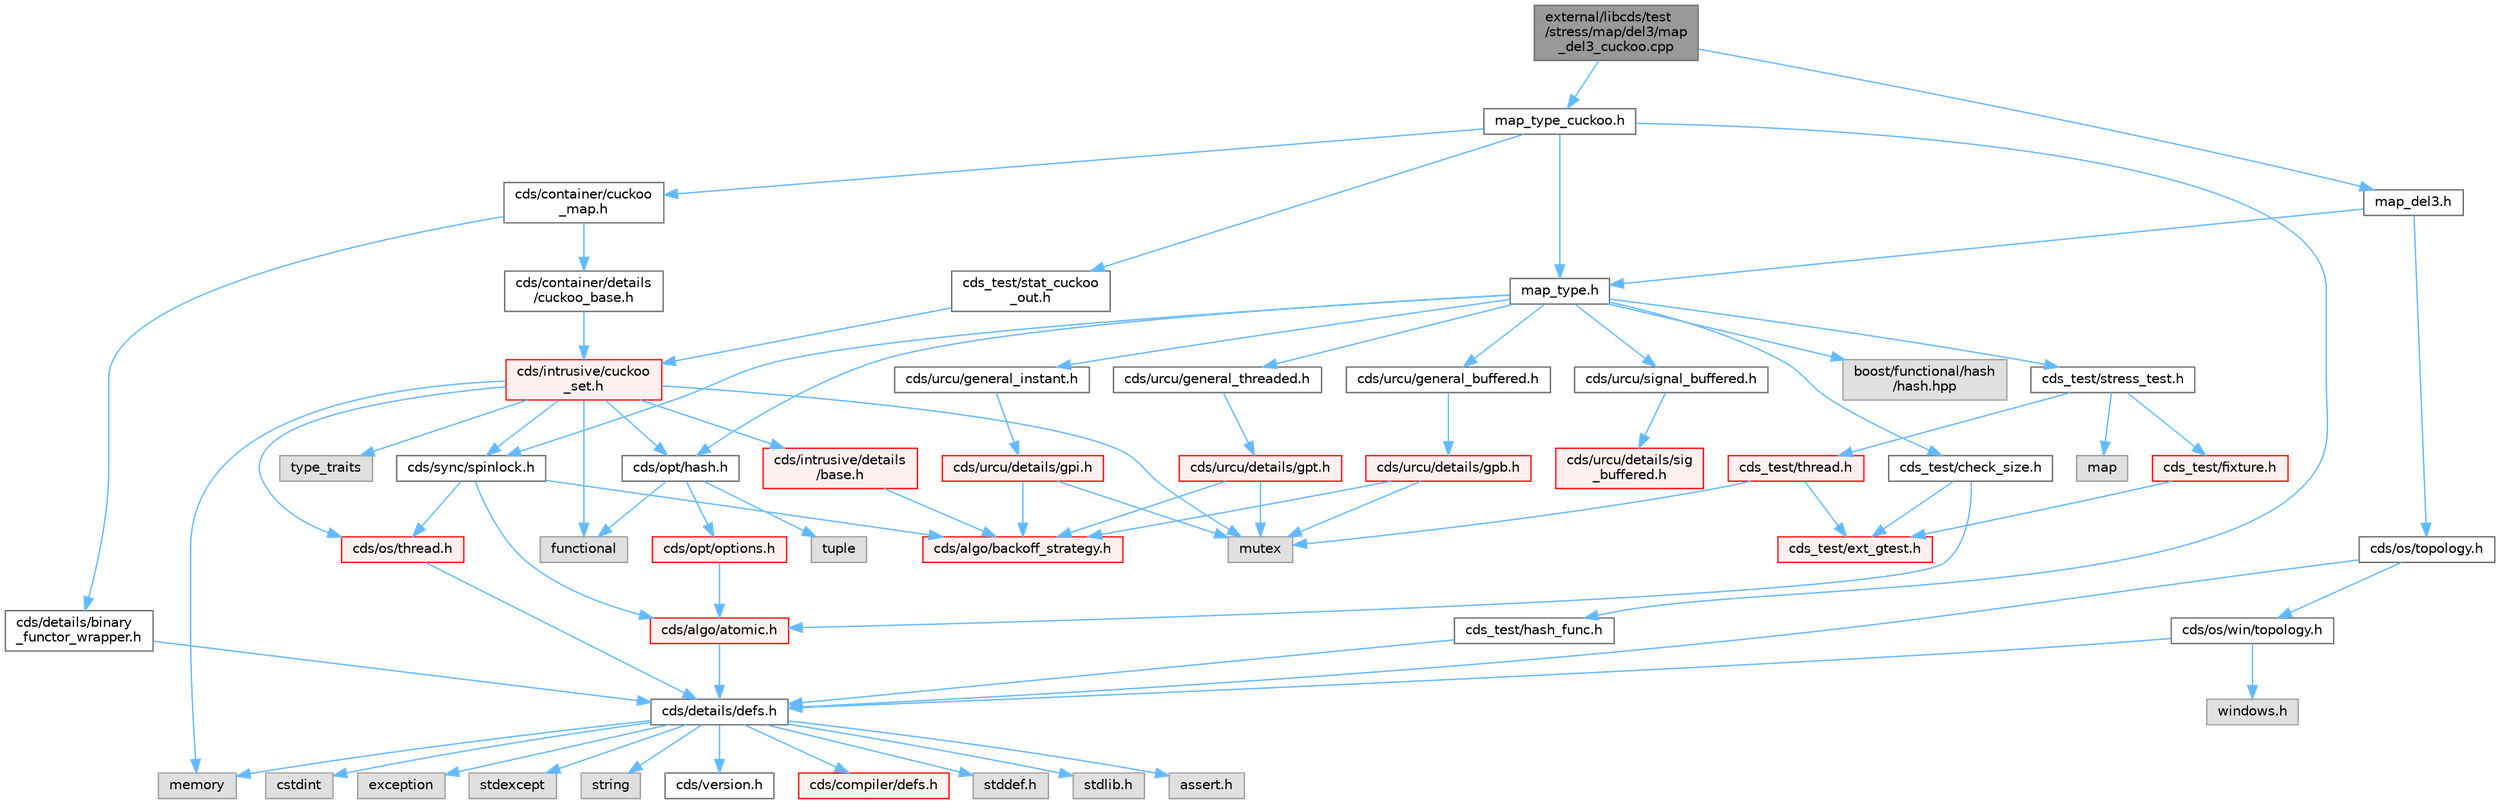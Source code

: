 digraph "external/libcds/test/stress/map/del3/map_del3_cuckoo.cpp"
{
 // LATEX_PDF_SIZE
  bgcolor="transparent";
  edge [fontname=Helvetica,fontsize=10,labelfontname=Helvetica,labelfontsize=10];
  node [fontname=Helvetica,fontsize=10,shape=box,height=0.2,width=0.4];
  Node1 [id="Node000001",label="external/libcds/test\l/stress/map/del3/map\l_del3_cuckoo.cpp",height=0.2,width=0.4,color="gray40", fillcolor="grey60", style="filled", fontcolor="black",tooltip=" "];
  Node1 -> Node2 [id="edge74_Node000001_Node000002",color="steelblue1",style="solid",tooltip=" "];
  Node2 [id="Node000002",label="map_del3.h",height=0.2,width=0.4,color="grey40", fillcolor="white", style="filled",URL="$map__del3_8h.html",tooltip=" "];
  Node2 -> Node3 [id="edge75_Node000002_Node000003",color="steelblue1",style="solid",tooltip=" "];
  Node3 [id="Node000003",label="map_type.h",height=0.2,width=0.4,color="grey40", fillcolor="white", style="filled",URL="$map__type_8h.html",tooltip=" "];
  Node3 -> Node4 [id="edge76_Node000003_Node000004",color="steelblue1",style="solid",tooltip=" "];
  Node4 [id="Node000004",label="cds/urcu/general_instant.h",height=0.2,width=0.4,color="grey40", fillcolor="white", style="filled",URL="$general__instant_8h.html",tooltip=" "];
  Node4 -> Node5 [id="edge77_Node000004_Node000005",color="steelblue1",style="solid",tooltip=" "];
  Node5 [id="Node000005",label="cds/urcu/details/gpi.h",height=0.2,width=0.4,color="red", fillcolor="#FFF0F0", style="filled",URL="$gpi_8h.html",tooltip=" "];
  Node5 -> Node6 [id="edge78_Node000005_Node000006",color="steelblue1",style="solid",tooltip=" "];
  Node6 [id="Node000006",label="mutex",height=0.2,width=0.4,color="grey60", fillcolor="#E0E0E0", style="filled",tooltip=" "];
  Node5 -> Node55 [id="edge79_Node000005_Node000055",color="steelblue1",style="solid",tooltip=" "];
  Node55 [id="Node000055",label="cds/algo/backoff_strategy.h",height=0.2,width=0.4,color="red", fillcolor="#FFF0F0", style="filled",URL="$backoff__strategy_8h.html",tooltip=" "];
  Node3 -> Node59 [id="edge80_Node000003_Node000059",color="steelblue1",style="solid",tooltip=" "];
  Node59 [id="Node000059",label="cds/urcu/general_buffered.h",height=0.2,width=0.4,color="grey40", fillcolor="white", style="filled",URL="$general__buffered_8h.html",tooltip=" "];
  Node59 -> Node60 [id="edge81_Node000059_Node000060",color="steelblue1",style="solid",tooltip=" "];
  Node60 [id="Node000060",label="cds/urcu/details/gpb.h",height=0.2,width=0.4,color="red", fillcolor="#FFF0F0", style="filled",URL="$gpb_8h.html",tooltip=" "];
  Node60 -> Node6 [id="edge82_Node000060_Node000006",color="steelblue1",style="solid",tooltip=" "];
  Node60 -> Node55 [id="edge83_Node000060_Node000055",color="steelblue1",style="solid",tooltip=" "];
  Node3 -> Node73 [id="edge84_Node000003_Node000073",color="steelblue1",style="solid",tooltip=" "];
  Node73 [id="Node000073",label="cds/urcu/general_threaded.h",height=0.2,width=0.4,color="grey40", fillcolor="white", style="filled",URL="$general__threaded_8h.html",tooltip=" "];
  Node73 -> Node74 [id="edge85_Node000073_Node000074",color="steelblue1",style="solid",tooltip=" "];
  Node74 [id="Node000074",label="cds/urcu/details/gpt.h",height=0.2,width=0.4,color="red", fillcolor="#FFF0F0", style="filled",URL="$gpt_8h.html",tooltip=" "];
  Node74 -> Node6 [id="edge86_Node000074_Node000006",color="steelblue1",style="solid",tooltip=" "];
  Node74 -> Node55 [id="edge87_Node000074_Node000055",color="steelblue1",style="solid",tooltip=" "];
  Node3 -> Node77 [id="edge88_Node000003_Node000077",color="steelblue1",style="solid",tooltip=" "];
  Node77 [id="Node000077",label="cds/urcu/signal_buffered.h",height=0.2,width=0.4,color="grey40", fillcolor="white", style="filled",URL="$signal__buffered_8h.html",tooltip=" "];
  Node77 -> Node78 [id="edge89_Node000077_Node000078",color="steelblue1",style="solid",tooltip=" "];
  Node78 [id="Node000078",label="cds/urcu/details/sig\l_buffered.h",height=0.2,width=0.4,color="red", fillcolor="#FFF0F0", style="filled",URL="$sig__buffered_8h.html",tooltip=" "];
  Node3 -> Node80 [id="edge90_Node000003_Node000080",color="steelblue1",style="solid",tooltip=" "];
  Node80 [id="Node000080",label="cds/sync/spinlock.h",height=0.2,width=0.4,color="grey40", fillcolor="white", style="filled",URL="$sync_2spinlock_8h.html",tooltip=" "];
  Node80 -> Node10 [id="edge91_Node000080_Node000010",color="steelblue1",style="solid",tooltip=" "];
  Node10 [id="Node000010",label="cds/algo/atomic.h",height=0.2,width=0.4,color="red", fillcolor="#FFF0F0", style="filled",URL="$external_2libcds_2cds_2algo_2atomic_8h.html",tooltip=" "];
  Node10 -> Node11 [id="edge92_Node000010_Node000011",color="steelblue1",style="solid",tooltip=" "];
  Node11 [id="Node000011",label="cds/details/defs.h",height=0.2,width=0.4,color="grey40", fillcolor="white", style="filled",URL="$details_2defs_8h.html",tooltip=" "];
  Node11 -> Node12 [id="edge93_Node000011_Node000012",color="steelblue1",style="solid",tooltip=" "];
  Node12 [id="Node000012",label="stddef.h",height=0.2,width=0.4,color="grey60", fillcolor="#E0E0E0", style="filled",tooltip=" "];
  Node11 -> Node13 [id="edge94_Node000011_Node000013",color="steelblue1",style="solid",tooltip=" "];
  Node13 [id="Node000013",label="stdlib.h",height=0.2,width=0.4,color="grey60", fillcolor="#E0E0E0", style="filled",tooltip=" "];
  Node11 -> Node14 [id="edge95_Node000011_Node000014",color="steelblue1",style="solid",tooltip=" "];
  Node14 [id="Node000014",label="assert.h",height=0.2,width=0.4,color="grey60", fillcolor="#E0E0E0", style="filled",tooltip=" "];
  Node11 -> Node15 [id="edge96_Node000011_Node000015",color="steelblue1",style="solid",tooltip=" "];
  Node15 [id="Node000015",label="cstdint",height=0.2,width=0.4,color="grey60", fillcolor="#E0E0E0", style="filled",tooltip=" "];
  Node11 -> Node16 [id="edge97_Node000011_Node000016",color="steelblue1",style="solid",tooltip=" "];
  Node16 [id="Node000016",label="exception",height=0.2,width=0.4,color="grey60", fillcolor="#E0E0E0", style="filled",tooltip=" "];
  Node11 -> Node17 [id="edge98_Node000011_Node000017",color="steelblue1",style="solid",tooltip=" "];
  Node17 [id="Node000017",label="stdexcept",height=0.2,width=0.4,color="grey60", fillcolor="#E0E0E0", style="filled",tooltip=" "];
  Node11 -> Node18 [id="edge99_Node000011_Node000018",color="steelblue1",style="solid",tooltip=" "];
  Node18 [id="Node000018",label="string",height=0.2,width=0.4,color="grey60", fillcolor="#E0E0E0", style="filled",tooltip=" "];
  Node11 -> Node19 [id="edge100_Node000011_Node000019",color="steelblue1",style="solid",tooltip=" "];
  Node19 [id="Node000019",label="memory",height=0.2,width=0.4,color="grey60", fillcolor="#E0E0E0", style="filled",tooltip=" "];
  Node11 -> Node20 [id="edge101_Node000011_Node000020",color="steelblue1",style="solid",tooltip=" "];
  Node20 [id="Node000020",label="cds/version.h",height=0.2,width=0.4,color="grey40", fillcolor="white", style="filled",URL="$external_2libcds_2cds_2version_8h.html",tooltip=" "];
  Node11 -> Node21 [id="edge102_Node000011_Node000021",color="steelblue1",style="solid",tooltip=" "];
  Node21 [id="Node000021",label="cds/compiler/defs.h",height=0.2,width=0.4,color="red", fillcolor="#FFF0F0", style="filled",URL="$compiler_2defs_8h.html",tooltip=" "];
  Node80 -> Node44 [id="edge103_Node000080_Node000044",color="steelblue1",style="solid",tooltip=" "];
  Node44 [id="Node000044",label="cds/os/thread.h",height=0.2,width=0.4,color="red", fillcolor="#FFF0F0", style="filled",URL="$cds_2os_2thread_8h.html",tooltip=" "];
  Node44 -> Node11 [id="edge104_Node000044_Node000011",color="steelblue1",style="solid",tooltip=" "];
  Node80 -> Node55 [id="edge105_Node000080_Node000055",color="steelblue1",style="solid",tooltip=" "];
  Node3 -> Node81 [id="edge106_Node000003_Node000081",color="steelblue1",style="solid",tooltip=" "];
  Node81 [id="Node000081",label="cds/opt/hash.h",height=0.2,width=0.4,color="grey40", fillcolor="white", style="filled",URL="$external_2libcds_2cds_2opt_2hash_8h.html",tooltip=" "];
  Node81 -> Node82 [id="edge107_Node000081_Node000082",color="steelblue1",style="solid",tooltip=" "];
  Node82 [id="Node000082",label="tuple",height=0.2,width=0.4,color="grey60", fillcolor="#E0E0E0", style="filled",tooltip=" "];
  Node81 -> Node83 [id="edge108_Node000081_Node000083",color="steelblue1",style="solid",tooltip=" "];
  Node83 [id="Node000083",label="functional",height=0.2,width=0.4,color="grey60", fillcolor="#E0E0E0", style="filled",tooltip=" "];
  Node81 -> Node67 [id="edge109_Node000081_Node000067",color="steelblue1",style="solid",tooltip=" "];
  Node67 [id="Node000067",label="cds/opt/options.h",height=0.2,width=0.4,color="red", fillcolor="#FFF0F0", style="filled",URL="$opt_2options_8h.html",tooltip=" "];
  Node67 -> Node10 [id="edge110_Node000067_Node000010",color="steelblue1",style="solid",tooltip=" "];
  Node3 -> Node84 [id="edge111_Node000003_Node000084",color="steelblue1",style="solid",tooltip=" "];
  Node84 [id="Node000084",label="boost/functional/hash\l/hash.hpp",height=0.2,width=0.4,color="grey60", fillcolor="#E0E0E0", style="filled",tooltip=" "];
  Node3 -> Node85 [id="edge112_Node000003_Node000085",color="steelblue1",style="solid",tooltip=" "];
  Node85 [id="Node000085",label="cds_test/stress_test.h",height=0.2,width=0.4,color="grey40", fillcolor="white", style="filled",URL="$stress__test_8h.html",tooltip=" "];
  Node85 -> Node86 [id="edge113_Node000085_Node000086",color="steelblue1",style="solid",tooltip=" "];
  Node86 [id="Node000086",label="map",height=0.2,width=0.4,color="grey60", fillcolor="#E0E0E0", style="filled",tooltip=" "];
  Node85 -> Node87 [id="edge114_Node000085_Node000087",color="steelblue1",style="solid",tooltip=" "];
  Node87 [id="Node000087",label="cds_test/fixture.h",height=0.2,width=0.4,color="red", fillcolor="#FFF0F0", style="filled",URL="$fixture_8h.html",tooltip=" "];
  Node87 -> Node88 [id="edge115_Node000087_Node000088",color="steelblue1",style="solid",tooltip=" "];
  Node88 [id="Node000088",label="cds_test/ext_gtest.h",height=0.2,width=0.4,color="red", fillcolor="#FFF0F0", style="filled",URL="$ext__gtest_8h.html",tooltip=" "];
  Node85 -> Node92 [id="edge116_Node000085_Node000092",color="steelblue1",style="solid",tooltip=" "];
  Node92 [id="Node000092",label="cds_test/thread.h",height=0.2,width=0.4,color="red", fillcolor="#FFF0F0", style="filled",URL="$test_2include_2cds__test_2thread_8h.html",tooltip=" "];
  Node92 -> Node88 [id="edge117_Node000092_Node000088",color="steelblue1",style="solid",tooltip=" "];
  Node92 -> Node6 [id="edge118_Node000092_Node000006",color="steelblue1",style="solid",tooltip=" "];
  Node3 -> Node96 [id="edge119_Node000003_Node000096",color="steelblue1",style="solid",tooltip=" "];
  Node96 [id="Node000096",label="cds_test/check_size.h",height=0.2,width=0.4,color="grey40", fillcolor="white", style="filled",URL="$check__size_8h.html",tooltip=" "];
  Node96 -> Node88 [id="edge120_Node000096_Node000088",color="steelblue1",style="solid",tooltip=" "];
  Node96 -> Node10 [id="edge121_Node000096_Node000010",color="steelblue1",style="solid",tooltip=" "];
  Node2 -> Node97 [id="edge122_Node000002_Node000097",color="steelblue1",style="solid",tooltip=" "];
  Node97 [id="Node000097",label="cds/os/topology.h",height=0.2,width=0.4,color="grey40", fillcolor="white", style="filled",URL="$topology_8h.html",tooltip=" "];
  Node97 -> Node11 [id="edge123_Node000097_Node000011",color="steelblue1",style="solid",tooltip=" "];
  Node97 -> Node98 [id="edge124_Node000097_Node000098",color="steelblue1",style="solid",tooltip=" "];
  Node98 [id="Node000098",label="cds/os/win/topology.h",height=0.2,width=0.4,color="grey40", fillcolor="white", style="filled",URL="$win_2topology_8h.html",tooltip=" "];
  Node98 -> Node11 [id="edge125_Node000098_Node000011",color="steelblue1",style="solid",tooltip=" "];
  Node98 -> Node46 [id="edge126_Node000098_Node000046",color="steelblue1",style="solid",tooltip=" "];
  Node46 [id="Node000046",label="windows.h",height=0.2,width=0.4,color="grey60", fillcolor="#E0E0E0", style="filled",tooltip=" "];
  Node1 -> Node99 [id="edge127_Node000001_Node000099",color="steelblue1",style="solid",tooltip=" "];
  Node99 [id="Node000099",label="map_type_cuckoo.h",height=0.2,width=0.4,color="grey40", fillcolor="white", style="filled",URL="$map__type__cuckoo_8h.html",tooltip=" "];
  Node99 -> Node3 [id="edge128_Node000099_Node000003",color="steelblue1",style="solid",tooltip=" "];
  Node99 -> Node100 [id="edge129_Node000099_Node000100",color="steelblue1",style="solid",tooltip=" "];
  Node100 [id="Node000100",label="cds/container/cuckoo\l_map.h",height=0.2,width=0.4,color="grey40", fillcolor="white", style="filled",URL="$cuckoo__map_8h.html",tooltip=" "];
  Node100 -> Node101 [id="edge130_Node000100_Node000101",color="steelblue1",style="solid",tooltip=" "];
  Node101 [id="Node000101",label="cds/container/details\l/cuckoo_base.h",height=0.2,width=0.4,color="grey40", fillcolor="white", style="filled",URL="$cuckoo__base_8h.html",tooltip=" "];
  Node101 -> Node102 [id="edge131_Node000101_Node000102",color="steelblue1",style="solid",tooltip=" "];
  Node102 [id="Node000102",label="cds/intrusive/cuckoo\l_set.h",height=0.2,width=0.4,color="red", fillcolor="#FFF0F0", style="filled",URL="$intrusive_2cuckoo__set_8h.html",tooltip=" "];
  Node102 -> Node19 [id="edge132_Node000102_Node000019",color="steelblue1",style="solid",tooltip=" "];
  Node102 -> Node27 [id="edge133_Node000102_Node000027",color="steelblue1",style="solid",tooltip=" "];
  Node27 [id="Node000027",label="type_traits",height=0.2,width=0.4,color="grey60", fillcolor="#E0E0E0", style="filled",tooltip=" "];
  Node102 -> Node6 [id="edge134_Node000102_Node000006",color="steelblue1",style="solid",tooltip=" "];
  Node102 -> Node83 [id="edge135_Node000102_Node000083",color="steelblue1",style="solid",tooltip=" "];
  Node102 -> Node64 [id="edge136_Node000102_Node000064",color="steelblue1",style="solid",tooltip=" "];
  Node64 [id="Node000064",label="cds/intrusive/details\l/base.h",height=0.2,width=0.4,color="red", fillcolor="#FFF0F0", style="filled",URL="$external_2libcds_2cds_2intrusive_2details_2base_8h.html",tooltip=" "];
  Node64 -> Node55 [id="edge137_Node000064_Node000055",color="steelblue1",style="solid",tooltip=" "];
  Node102 -> Node81 [id="edge138_Node000102_Node000081",color="steelblue1",style="solid",tooltip=" "];
  Node102 -> Node44 [id="edge139_Node000102_Node000044",color="steelblue1",style="solid",tooltip=" "];
  Node102 -> Node80 [id="edge140_Node000102_Node000080",color="steelblue1",style="solid",tooltip=" "];
  Node100 -> Node105 [id="edge141_Node000100_Node000105",color="steelblue1",style="solid",tooltip=" "];
  Node105 [id="Node000105",label="cds/details/binary\l_functor_wrapper.h",height=0.2,width=0.4,color="grey40", fillcolor="white", style="filled",URL="$binary__functor__wrapper_8h.html",tooltip=" "];
  Node105 -> Node11 [id="edge142_Node000105_Node000011",color="steelblue1",style="solid",tooltip=" "];
  Node99 -> Node106 [id="edge143_Node000099_Node000106",color="steelblue1",style="solid",tooltip=" "];
  Node106 [id="Node000106",label="cds_test/stat_cuckoo\l_out.h",height=0.2,width=0.4,color="grey40", fillcolor="white", style="filled",URL="$stat__cuckoo__out_8h.html",tooltip=" "];
  Node106 -> Node102 [id="edge144_Node000106_Node000102",color="steelblue1",style="solid",tooltip=" "];
  Node99 -> Node107 [id="edge145_Node000099_Node000107",color="steelblue1",style="solid",tooltip=" "];
  Node107 [id="Node000107",label="cds_test/hash_func.h",height=0.2,width=0.4,color="grey40", fillcolor="white", style="filled",URL="$hash__func_8h.html",tooltip=" "];
  Node107 -> Node11 [id="edge146_Node000107_Node000011",color="steelblue1",style="solid",tooltip=" "];
}
